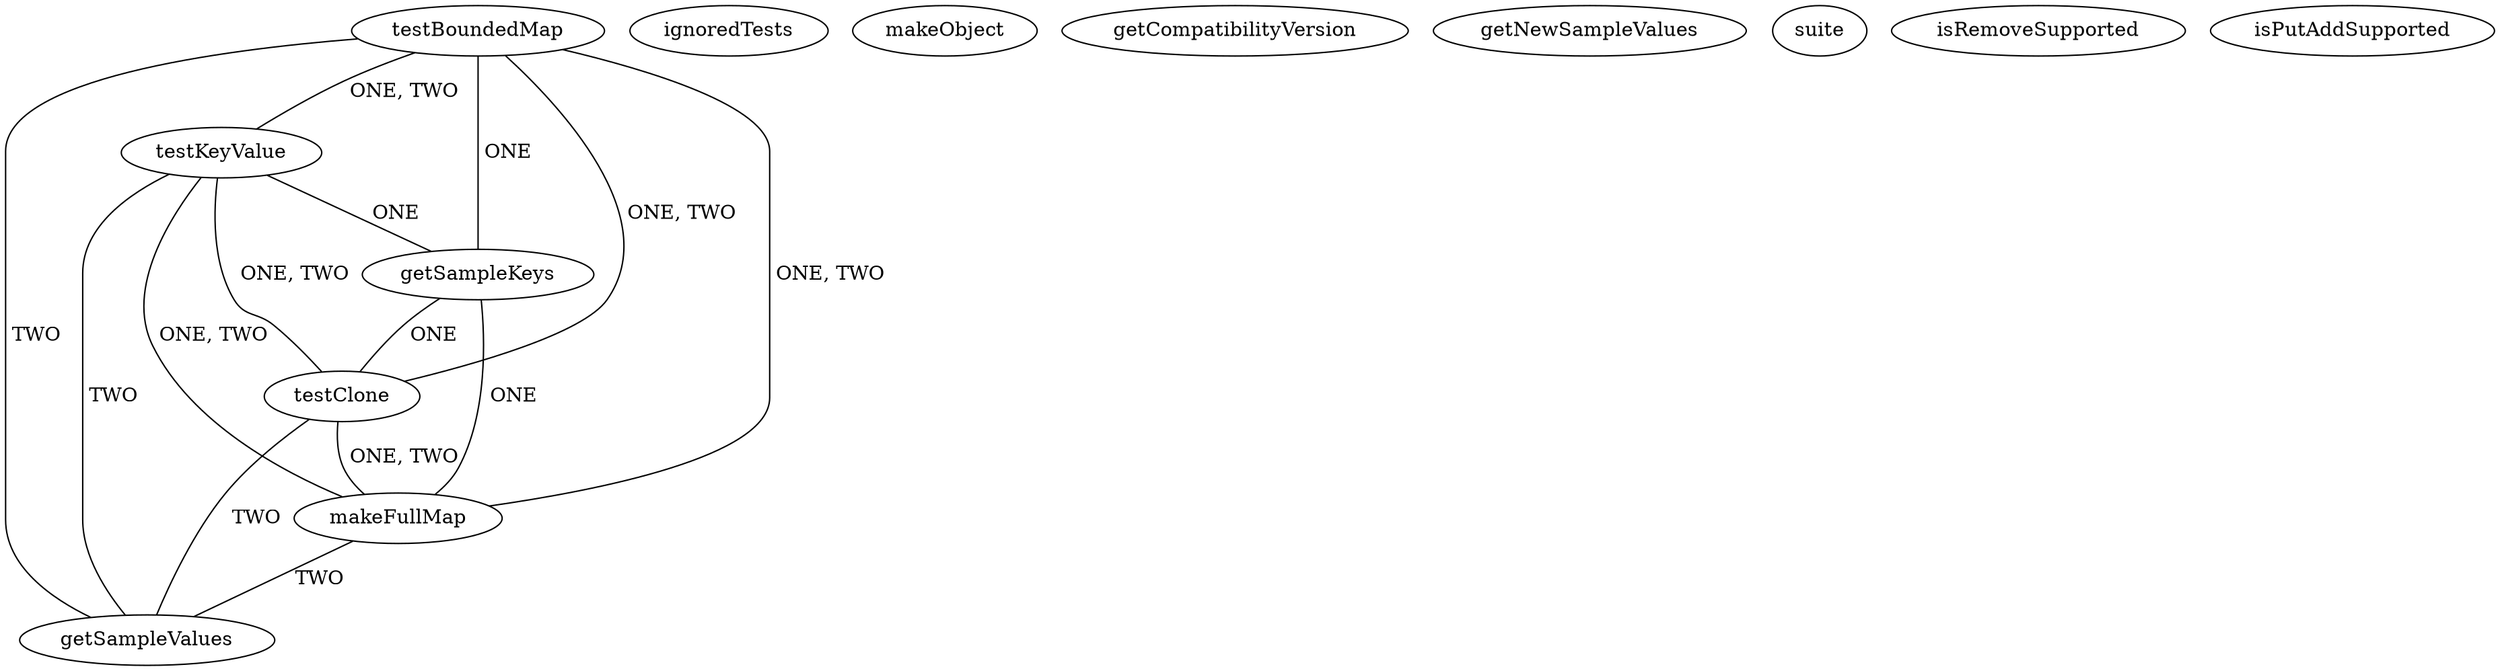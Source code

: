 digraph G {
testBoundedMap;
ignoredTests;
makeObject;
getCompatibilityVersion;
testKeyValue;
getSampleKeys;
getNewSampleValues;
testClone;
suite;
isRemoveSupported;
isPutAddSupported;
makeFullMap;
getSampleValues;
getSampleKeys -> testClone [label=" ONE", dir=none];
getSampleKeys -> makeFullMap [label=" ONE", dir=none];
testClone -> makeFullMap [label=" ONE, TWO", dir=none];
testClone -> getSampleValues [label=" TWO", dir=none];
testBoundedMap -> getSampleKeys [label=" ONE", dir=none];
testBoundedMap -> testClone [label=" ONE, TWO", dir=none];
testBoundedMap -> makeFullMap [label=" ONE, TWO", dir=none];
testBoundedMap -> getSampleValues [label=" TWO", dir=none];
testBoundedMap -> testKeyValue [label=" ONE, TWO", dir=none];
makeFullMap -> getSampleValues [label=" TWO", dir=none];
testKeyValue -> getSampleKeys [label=" ONE", dir=none];
testKeyValue -> testClone [label=" ONE, TWO", dir=none];
testKeyValue -> makeFullMap [label=" ONE, TWO", dir=none];
testKeyValue -> getSampleValues [label=" TWO", dir=none];
}